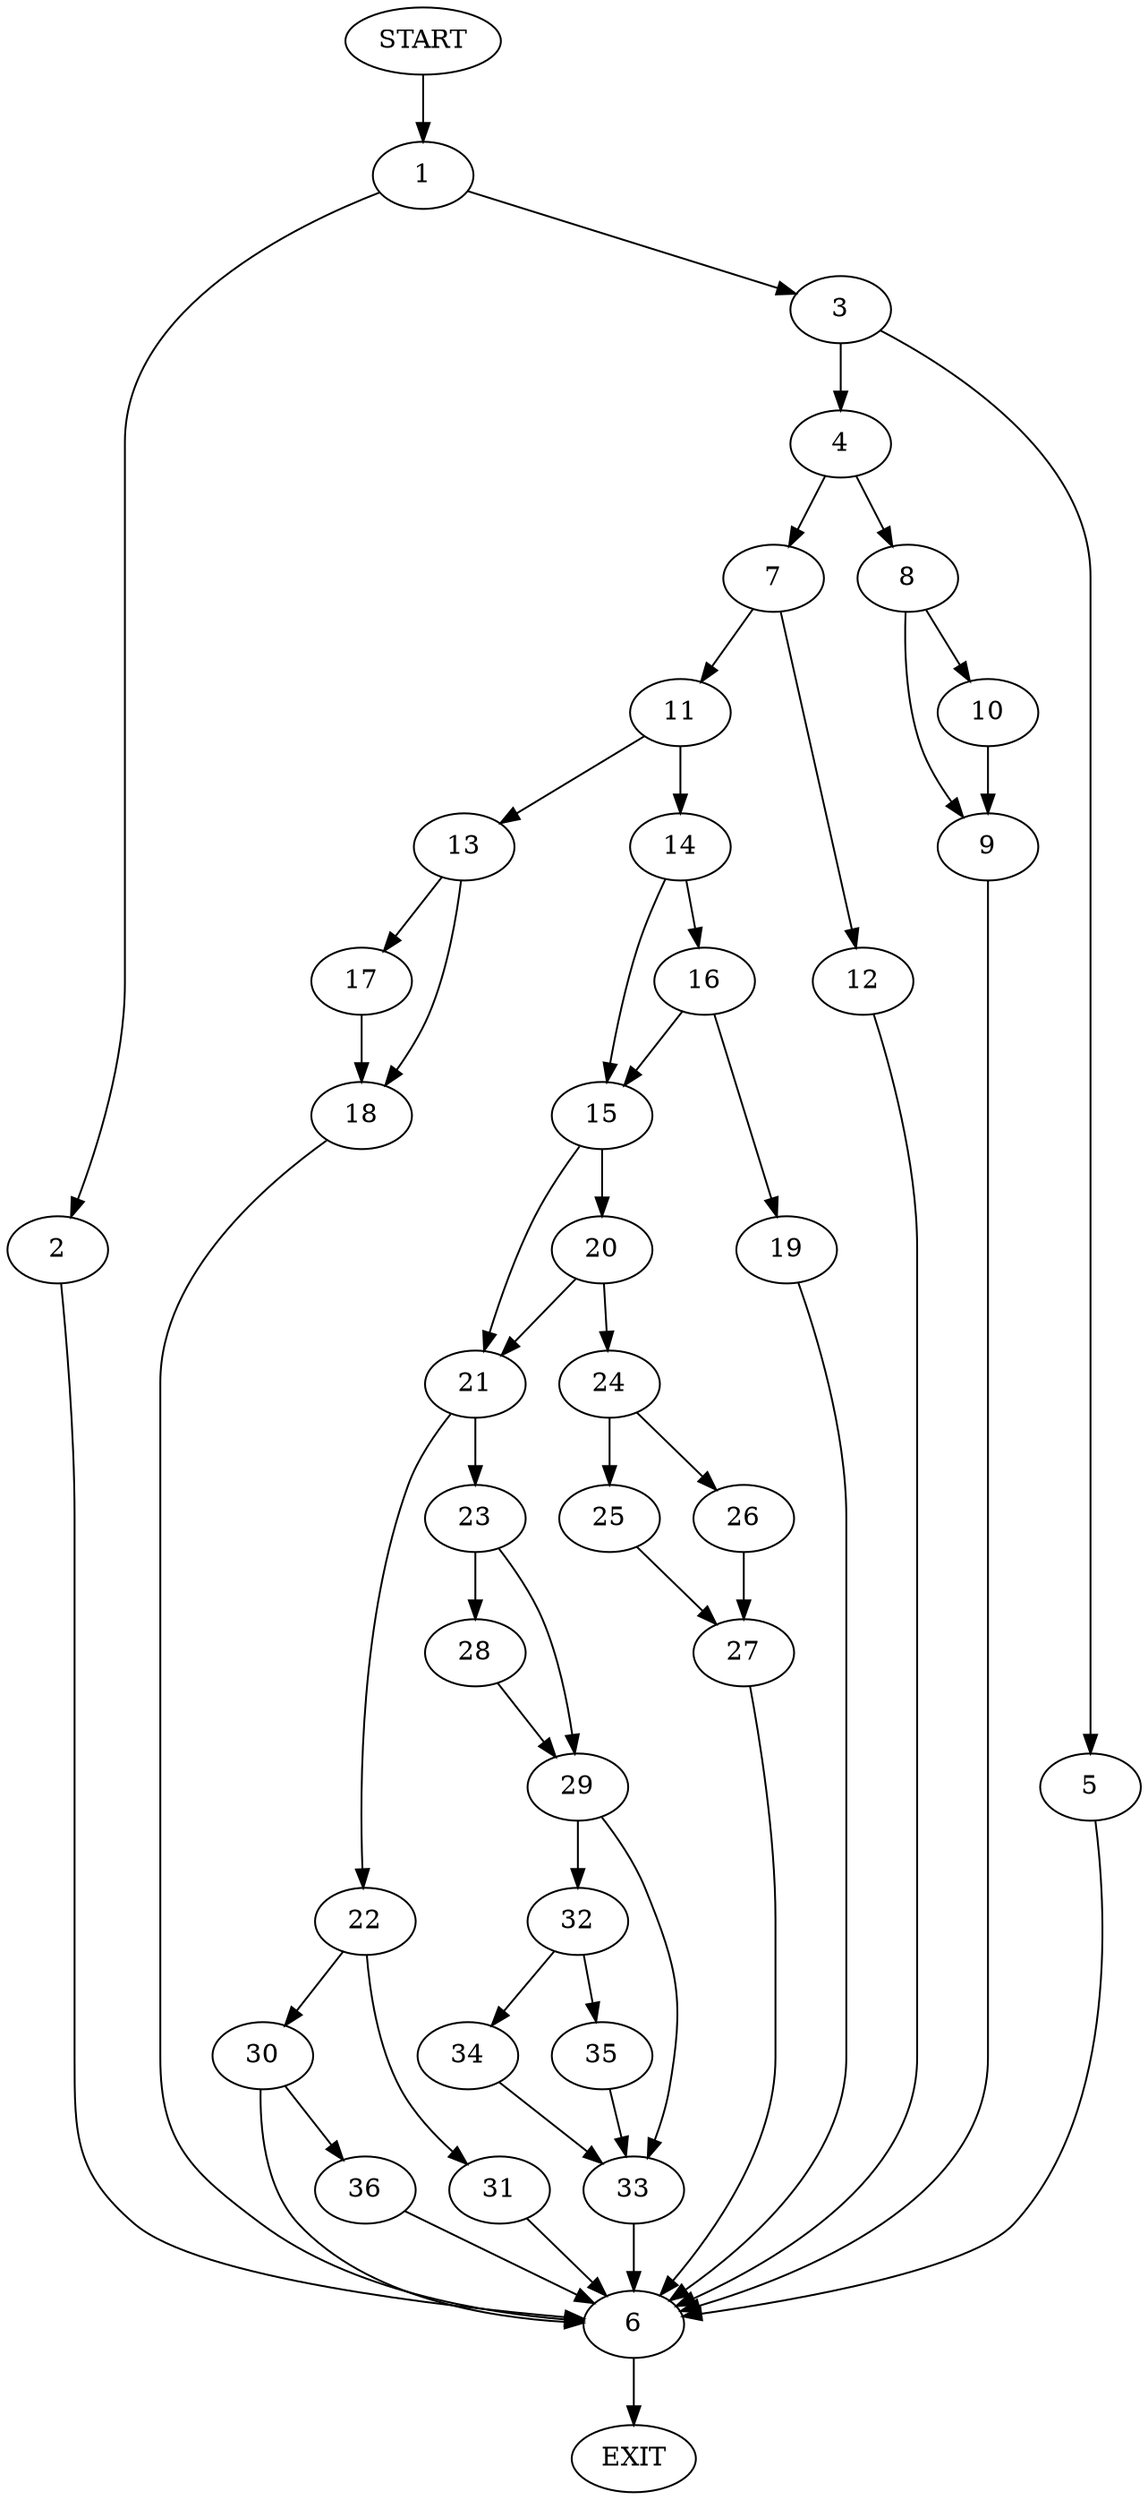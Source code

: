 digraph {
0 [label="START"]
37 [label="EXIT"]
0 -> 1
1 -> 2
1 -> 3
3 -> 4
3 -> 5
2 -> 6
6 -> 37
4 -> 7
4 -> 8
5 -> 6
8 -> 9
8 -> 10
7 -> 11
7 -> 12
10 -> 9
9 -> 6
12 -> 6
11 -> 13
11 -> 14
14 -> 15
14 -> 16
13 -> 17
13 -> 18
17 -> 18
18 -> 6
16 -> 19
16 -> 15
15 -> 20
15 -> 21
19 -> 6
21 -> 22
21 -> 23
20 -> 24
20 -> 21
24 -> 25
24 -> 26
26 -> 27
25 -> 27
27 -> 6
23 -> 28
23 -> 29
22 -> 30
22 -> 31
29 -> 32
29 -> 33
28 -> 29
32 -> 34
32 -> 35
33 -> 6
35 -> 33
34 -> 33
31 -> 6
30 -> 6
30 -> 36
36 -> 6
}
